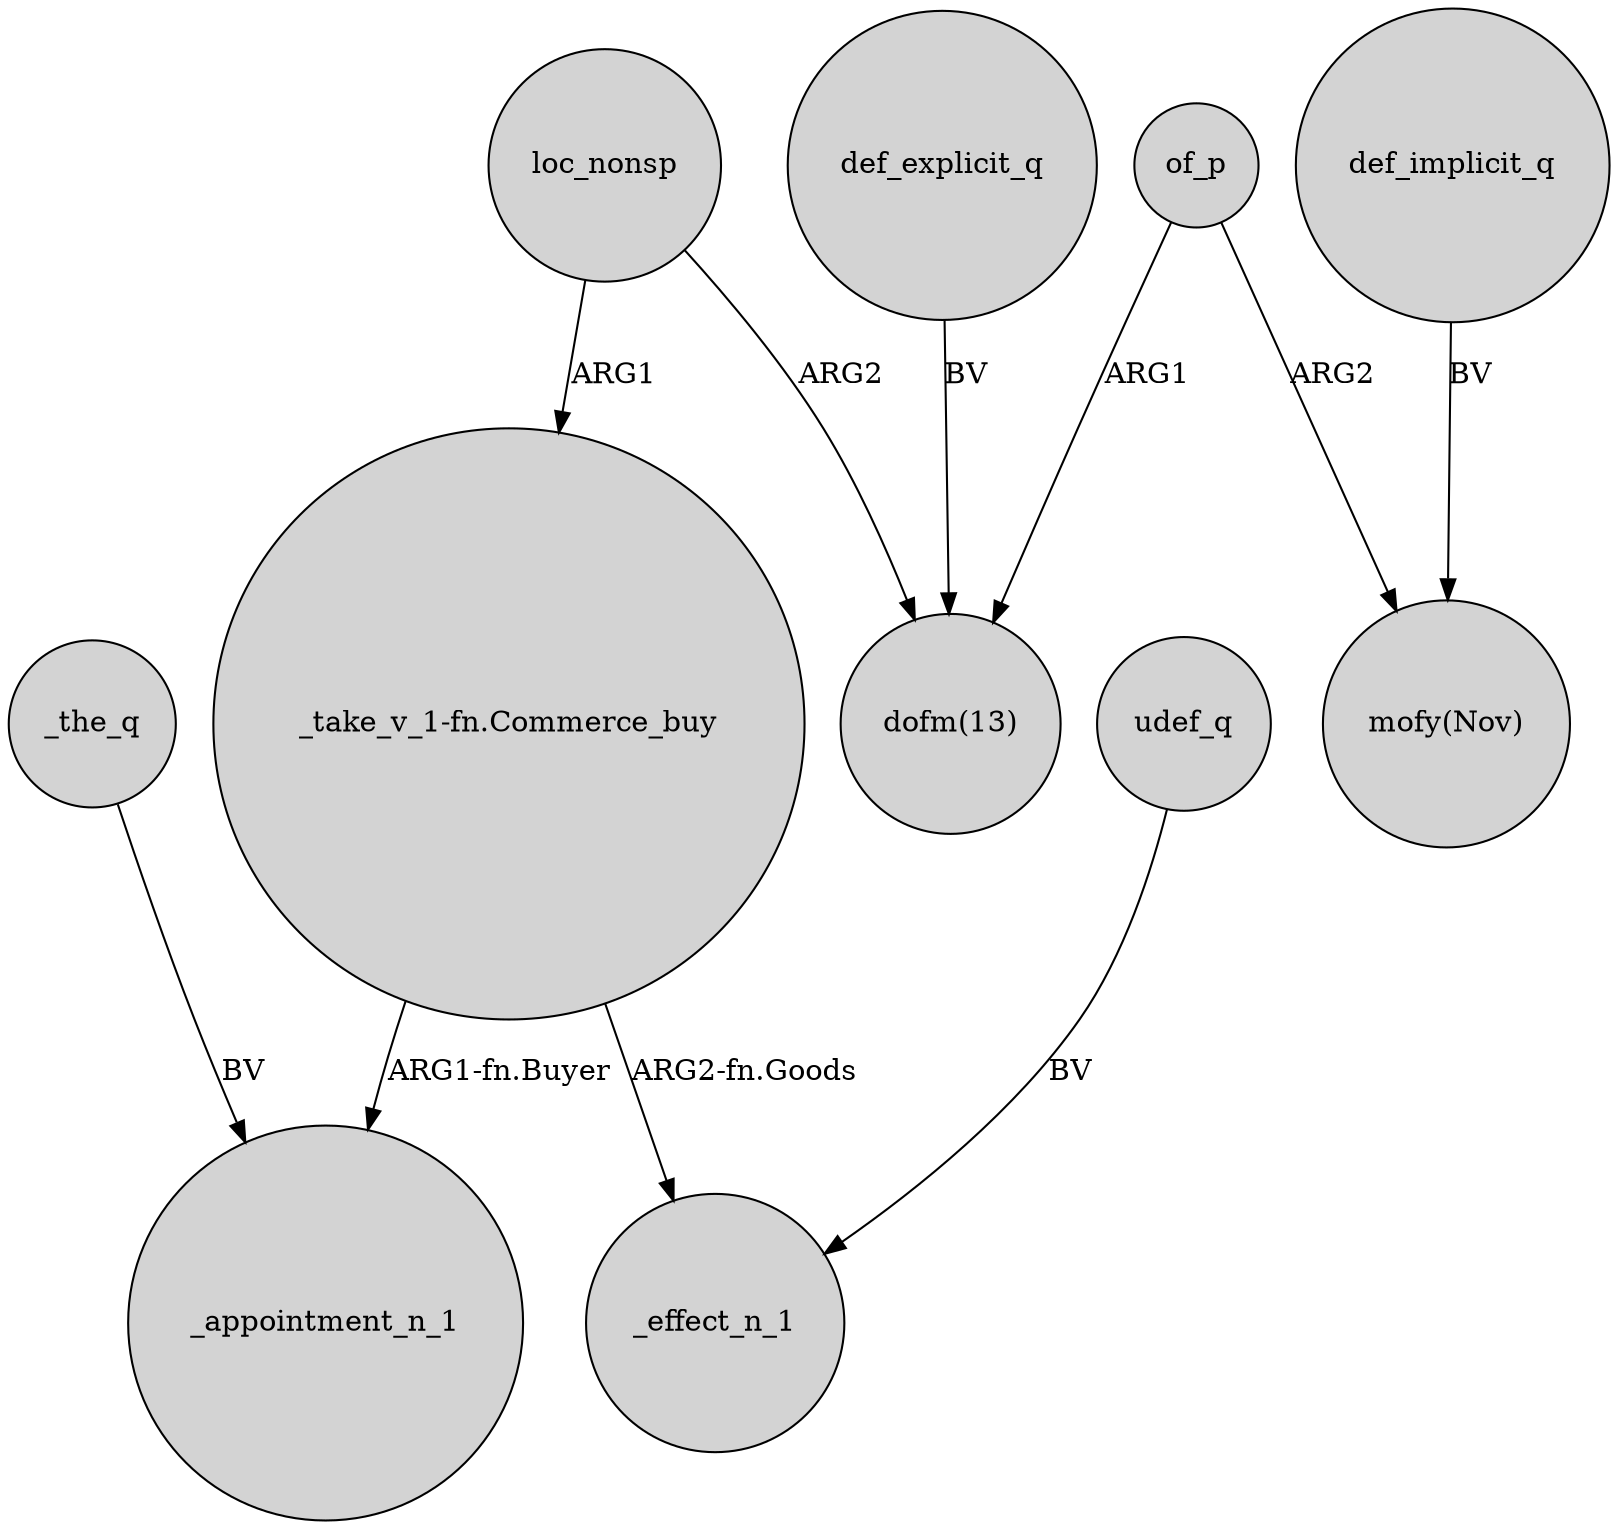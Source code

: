 digraph {
	node [shape=circle style=filled]
	loc_nonsp -> "_take_v_1-fn.Commerce_buy" [label=ARG1]
	def_implicit_q -> "mofy(Nov)" [label=BV]
	"_take_v_1-fn.Commerce_buy" -> _appointment_n_1 [label="ARG1-fn.Buyer"]
	of_p -> "dofm(13)" [label=ARG1]
	def_explicit_q -> "dofm(13)" [label=BV]
	of_p -> "mofy(Nov)" [label=ARG2]
	loc_nonsp -> "dofm(13)" [label=ARG2]
	udef_q -> _effect_n_1 [label=BV]
	"_take_v_1-fn.Commerce_buy" -> _effect_n_1 [label="ARG2-fn.Goods"]
	_the_q -> _appointment_n_1 [label=BV]
}
